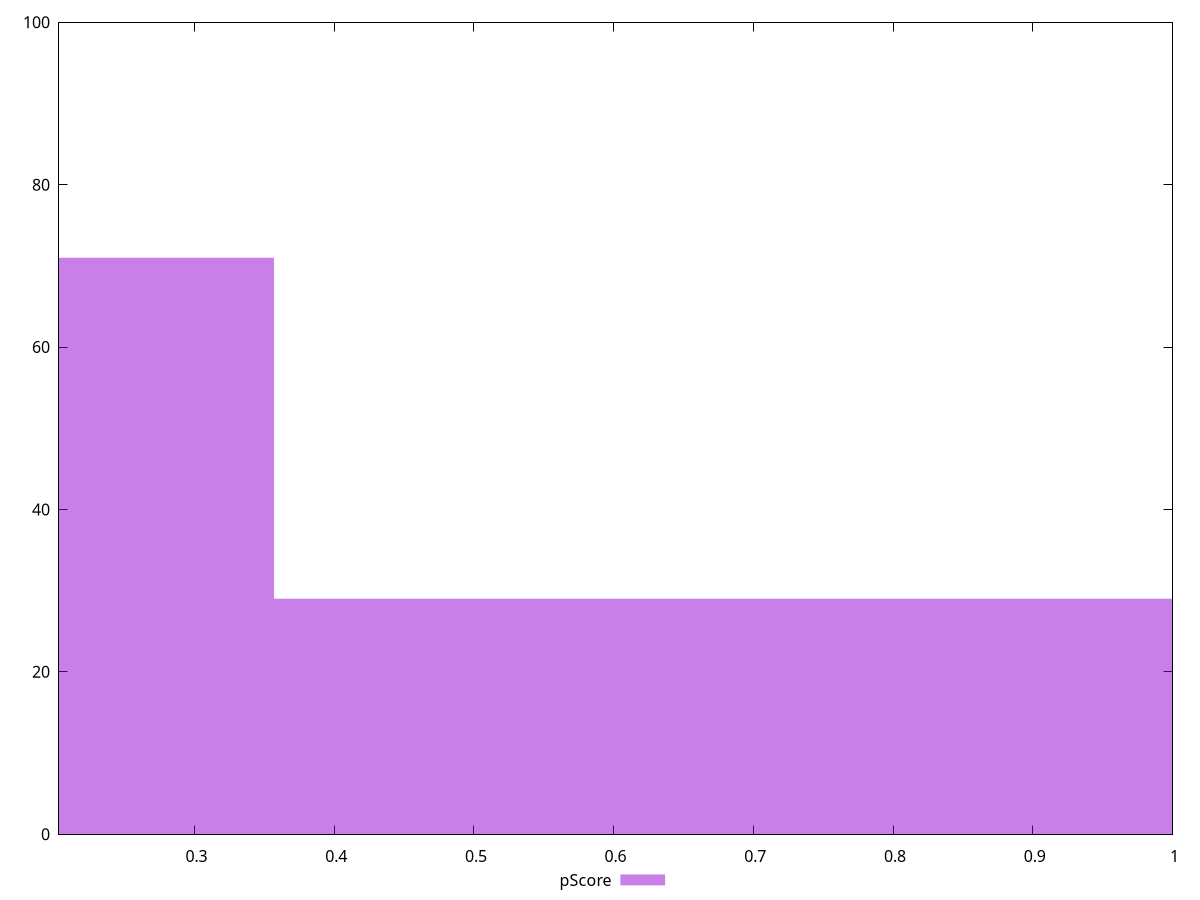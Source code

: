 reset

$pScore <<EOF
0.7139301565309097 29
0 71
EOF

set key outside below
set boxwidth 0.7139301565309097
set xrange [0.20305882352941174:1]
set yrange [0:100]
set trange [0:100]
set style fill transparent solid 0.5 noborder
set terminal svg size 640, 490 enhanced background rgb 'white'
set output "report_00013_2021-02-09T12-04-24.940Z/uses-rel-preload/samples/pages/pScore/histogram.svg"

plot $pScore title "pScore" with boxes

reset
